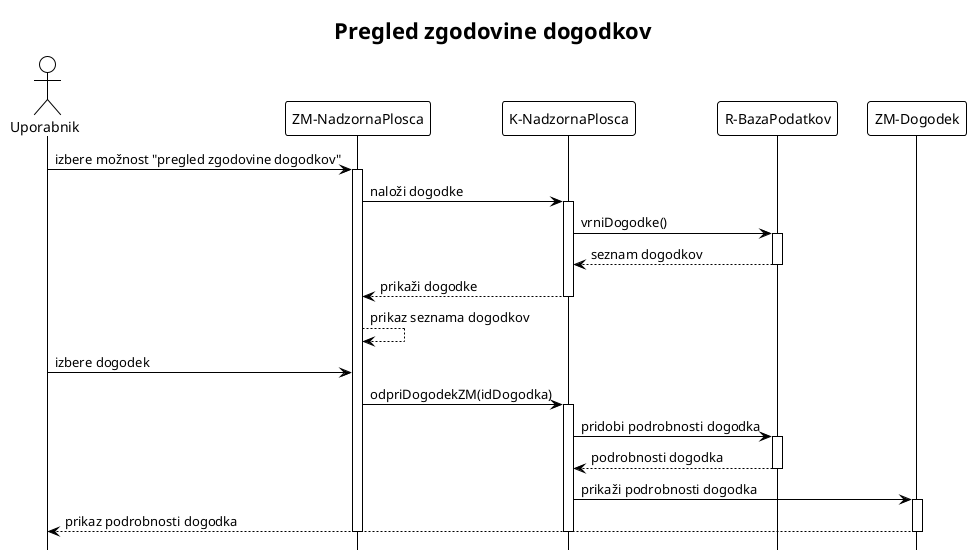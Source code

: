 @startuml DZ_PregledZgodovineEventov
!theme plain
hide footbox

title Pregled zgodovine dogodkov

actor Uporabnik

Uporabnik -> "ZM-NadzornaPlosca": izbere možnost "pregled zgodovine dogodkov"
activate "ZM-NadzornaPlosca"

"ZM-NadzornaPlosca" -> "K-NadzornaPlosca": naloži dogodke
activate "K-NadzornaPlosca"

"K-NadzornaPlosca" -> "R-BazaPodatkov": vrniDogodke()
activate "R-BazaPodatkov"

"R-BazaPodatkov" --> "K-NadzornaPlosca": seznam dogodkov
deactivate "R-BazaPodatkov"

"K-NadzornaPlosca" --> "ZM-NadzornaPlosca": prikaži dogodke
deactivate "K-NadzornaPlosca"

"ZM-NadzornaPlosca" --> "ZM-NadzornaPlosca": prikaz seznama dogodkov

Uporabnik -> "ZM-NadzornaPlosca": izbere dogodek
"ZM-NadzornaPlosca" -> "K-NadzornaPlosca": odpriDogodekZM(idDogodka)
activate "K-NadzornaPlosca"

"K-NadzornaPlosca" -> "R-BazaPodatkov": pridobi podrobnosti dogodka
activate "R-BazaPodatkov"
"R-BazaPodatkov" --> "K-NadzornaPlosca": podrobnosti dogodka
deactivate "R-BazaPodatkov"

"K-NadzornaPlosca" -> "ZM-Dogodek": prikaži podrobnosti dogodka
activate "ZM-Dogodek"

"ZM-Dogodek" --> Uporabnik: prikaz podrobnosti dogodka

deactivate "ZM-Dogodek"
deactivate "K-NadzornaPlosca"
deactivate "ZM-NadzornaPlosca"

@enduml
